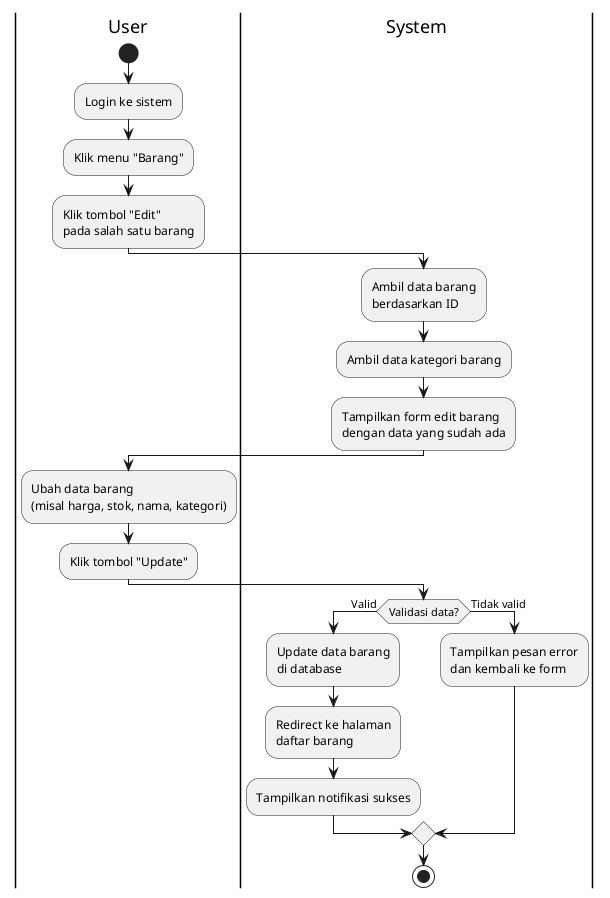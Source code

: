 @startuml
|User|
start
:Login ke sistem;
:Klik menu "Barang";
:Klik tombol "Edit"\npada salah satu barang;

|System|
:Ambil data barang\nberdasarkan ID;
:Ambil data kategori barang;
:Tampilkan form edit barang\ndengan data yang sudah ada;

|User|
:Ubah data barang\n(misal harga, stok, nama, kategori);
:Klik tombol "Update";

|System|
if (Validasi data?) then (Valid)
  :Update data barang\ndi database;
  :Redirect ke halaman\ndaftar barang;
  :Tampilkan notifikasi sukses;
else (Tidak valid)
  :Tampilkan pesan error\ndan kembali ke form;
endif

stop
@enduml